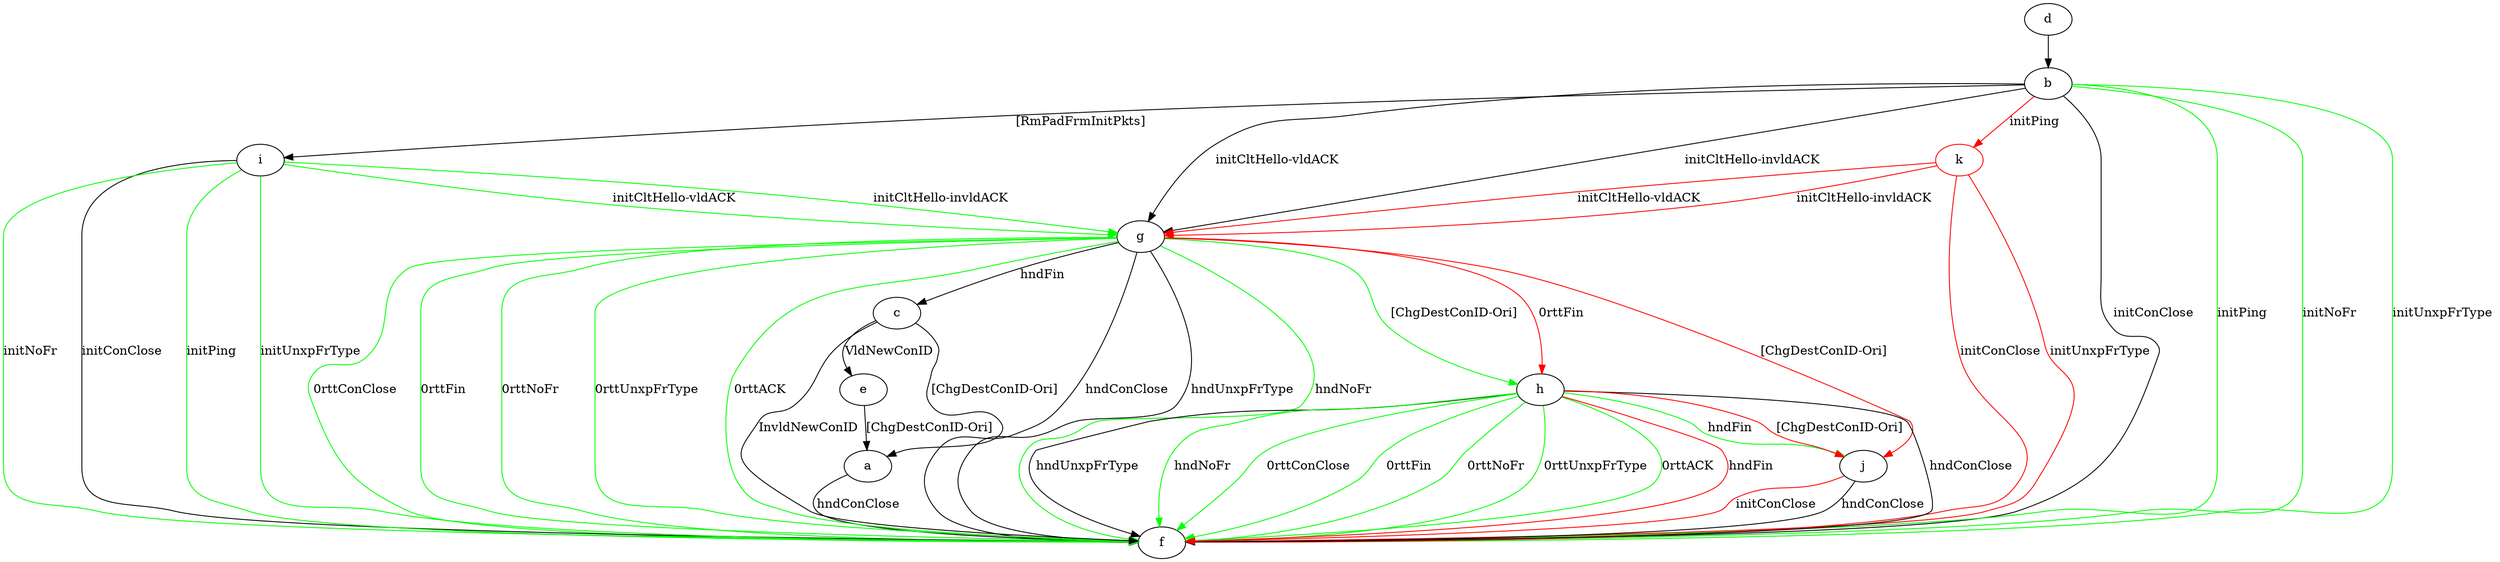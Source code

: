 digraph "" {
	a -> f	[key=0,
		label="hndConClose "];
	b -> f	[key=0,
		label="initConClose "];
	b -> f	[key=1,
		color=green,
		label="initPing "];
	b -> f	[key=2,
		color=green,
		label="initNoFr "];
	b -> f	[key=3,
		color=green,
		label="initUnxpFrType "];
	b -> g	[key=0,
		label="initCltHello-vldACK "];
	b -> g	[key=1,
		label="initCltHello-invldACK "];
	b -> i	[key=0,
		label="[RmPadFrmInitPkts] "];
	k	[color=red];
	b -> k	[key=0,
		color=red,
		label="initPing "];
	c -> a	[key=0,
		label="[ChgDestConID-Ori] "];
	c -> e	[key=0,
		label="VldNewConID "];
	c -> f	[key=0,
		label="InvldNewConID "];
	d -> b	[key=0];
	e -> a	[key=0,
		label="[ChgDestConID-Ori] "];
	g -> c	[key=0,
		label="hndFin "];
	g -> f	[key=0,
		label="hndConClose "];
	g -> f	[key=1,
		label="hndUnxpFrType "];
	g -> f	[key=2,
		color=green,
		label="hndNoFr "];
	g -> f	[key=3,
		color=green,
		label="0rttConClose "];
	g -> f	[key=4,
		color=green,
		label="0rttFin "];
	g -> f	[key=5,
		color=green,
		label="0rttNoFr "];
	g -> f	[key=6,
		color=green,
		label="0rttUnxpFrType "];
	g -> f	[key=7,
		color=green,
		label="0rttACK "];
	g -> h	[key=0,
		color=green,
		label="[ChgDestConID-Ori] "];
	g -> h	[key=1,
		color=red,
		label="0rttFin "];
	g -> j	[key=0,
		color=red,
		label="[ChgDestConID-Ori] "];
	h -> f	[key=0,
		label="hndConClose "];
	h -> f	[key=1,
		label="hndUnxpFrType "];
	h -> f	[key=2,
		color=green,
		label="hndNoFr "];
	h -> f	[key=3,
		color=green,
		label="0rttConClose "];
	h -> f	[key=4,
		color=green,
		label="0rttFin "];
	h -> f	[key=5,
		color=green,
		label="0rttNoFr "];
	h -> f	[key=6,
		color=green,
		label="0rttUnxpFrType "];
	h -> f	[key=7,
		color=green,
		label="0rttACK "];
	h -> f	[key=8,
		color=red,
		label="hndFin "];
	h -> j	[key=0,
		color=green,
		label="hndFin "];
	h -> j	[key=1,
		color=red,
		label="[ChgDestConID-Ori] "];
	i -> f	[key=0,
		label="initConClose "];
	i -> f	[key=1,
		color=green,
		label="initPing "];
	i -> f	[key=2,
		color=green,
		label="initNoFr "];
	i -> f	[key=3,
		color=green,
		label="initUnxpFrType "];
	i -> g	[key=0,
		color=green,
		label="initCltHello-vldACK "];
	i -> g	[key=1,
		color=green,
		label="initCltHello-invldACK "];
	j -> f	[key=0,
		label="hndConClose "];
	j -> f	[key=1,
		color=red,
		label="initConClose "];
	k -> f	[key=0,
		color=red,
		label="initConClose "];
	k -> f	[key=1,
		color=red,
		label="initUnxpFrType "];
	k -> g	[key=0,
		color=red,
		label="initCltHello-vldACK "];
	k -> g	[key=1,
		color=red,
		label="initCltHello-invldACK "];
}
